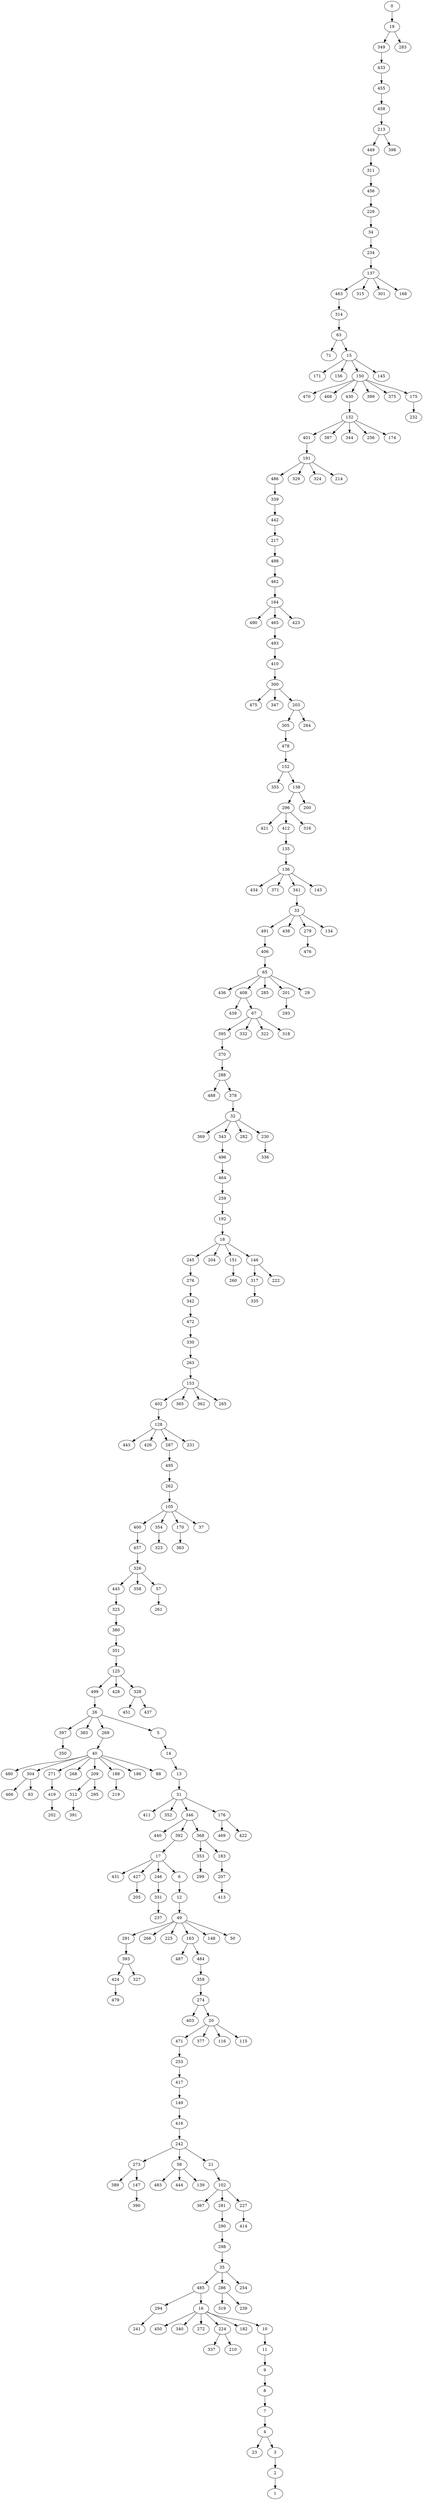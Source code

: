 digraph {
	0 [label=0]
	19 [label=19]
	349 [label=349]
	433 [label=433]
	455 [label=455]
	458 [label=458]
	213 [label=213]
	449 [label=449]
	311 [label=311]
	456 [label=456]
	226 [label=226]
	34 [label=34]
	234 [label=234]
	137 [label=137]
	463 [label=463]
	314 [label=314]
	63 [label=63]
	71 [label=71]
	15 [label=15]
	171 [label=171]
	156 [label=156]
	150 [label=150]
	470 [label=470]
	468 [label=468]
	430 [label=430]
	132 [label=132]
	401 [label=401]
	191 [label=191]
	486 [label=486]
	339 [label=339]
	442 [label=442]
	217 [label=217]
	498 [label=498]
	462 [label=462]
	164 [label=164]
	490 [label=490]
	465 [label=465]
	493 [label=493]
	410 [label=410]
	300 [label=300]
	475 [label=475]
	347 [label=347]
	203 [label=203]
	305 [label=305]
	478 [label=478]
	152 [label=152]
	355 [label=355]
	138 [label=138]
	296 [label=296]
	421 [label=421]
	412 [label=412]
	135 [label=135]
	136 [label=136]
	434 [label=434]
	371 [label=371]
	341 [label=341]
	33 [label=33]
	491 [label=491]
	406 [label=406]
	65 [label=65]
	436 [label=436]
	408 [label=408]
	439 [label=439]
	67 [label=67]
	395 [label=395]
	370 [label=370]
	288 [label=288]
	488 [label=488]
	378 [label=378]
	32 [label=32]
	369 [label=369]
	343 [label=343]
	496 [label=496]
	464 [label=464]
	259 [label=259]
	192 [label=192]
	18 [label=18]
	245 [label=245]
	276 [label=276]
	342 [label=342]
	472 [label=472]
	330 [label=330]
	263 [label=263]
	153 [label=153]
	402 [label=402]
	128 [label=128]
	443 [label=443]
	426 [label=426]
	287 [label=287]
	495 [label=495]
	262 [label=262]
	105 [label=105]
	400 [label=400]
	457 [label=457]
	326 [label=326]
	445 [label=445]
	325 [label=325]
	380 [label=380]
	351 [label=351]
	125 [label=125]
	499 [label=499]
	26 [label=26]
	397 [label=397]
	350 [label=350]
	383 [label=383]
	269 [label=269]
	40 [label=40]
	480 [label=480]
	304 [label=304]
	466 [label=466]
	83 [label=83]
	271 [label=271]
	419 [label=419]
	202 [label=202]
	268 [label=268]
	209 [label=209]
	312 [label=312]
	391 [label=391]
	295 [label=295]
	188 [label=188]
	219 [label=219]
	186 [label=186]
	88 [label=88]
	5 [label=5]
	14 [label=14]
	13 [label=13]
	31 [label=31]
	411 [label=411]
	352 [label=352]
	346 [label=346]
	440 [label=440]
	392 [label=392]
	17 [label=17]
	431 [label=431]
	427 [label=427]
	205 [label=205]
	246 [label=246]
	331 [label=331]
	237 [label=237]
	6 [label=6]
	12 [label=12]
	49 [label=49]
	291 [label=291]
	393 [label=393]
	424 [label=424]
	479 [label=479]
	327 [label=327]
	266 [label=266]
	225 [label=225]
	163 [label=163]
	487 [label=487]
	484 [label=484]
	359 [label=359]
	274 [label=274]
	403 [label=403]
	20 [label=20]
	471 [label=471]
	253 [label=253]
	417 [label=417]
	149 [label=149]
	416 [label=416]
	242 [label=242]
	273 [label=273]
	389 [label=389]
	147 [label=147]
	390 [label=390]
	58 [label=58]
	483 [label=483]
	444 [label=444]
	139 [label=139]
	21 [label=21]
	102 [label=102]
	367 [label=367]
	281 [label=281]
	290 [label=290]
	298 [label=298]
	35 [label=35]
	485 [label=485]
	294 [label=294]
	241 [label=241]
	16 [label=16]
	450 [label=450]
	340 [label=340]
	272 [label=272]
	224 [label=224]
	337 [label=337]
	210 [label=210]
	182 [label=182]
	10 [label=10]
	11 [label=11]
	9 [label=9]
	8 [label=8]
	7 [label=7]
	4 [label=4]
	23 [label=23]
	3 [label=3]
	2 [label=2]
	1 [label=1]
	286 [label=286]
	319 [label=319]
	239 [label=239]
	254 [label=254]
	227 [label=227]
	414 [label=414]
	377 [label=377]
	116 [label=116]
	115 [label=115]
	148 [label=148]
	50 [label=50]
	368 [label=368]
	353 [label=353]
	299 [label=299]
	183 [label=183]
	207 [label=207]
	413 [label=413]
	176 [label=176]
	469 [label=469]
	422 [label=422]
	428 [label=428]
	328 [label=328]
	451 [label=451]
	437 [label=437]
	358 [label=358]
	57 [label=57]
	261 [label=261]
	354 [label=354]
	323 [label=323]
	170 [label=170]
	363 [label=363]
	37 [label=37]
	231 [label=231]
	365 [label=365]
	362 [label=362]
	265 [label=265]
	204 [label=204]
	151 [label=151]
	260 [label=260]
	146 [label=146]
	317 [label=317]
	335 [label=335]
	222 [label=222]
	282 [label=282]
	230 [label=230]
	336 [label=336]
	332 [label=332]
	322 [label=322]
	318 [label=318]
	285 [label=285]
	201 [label=201]
	293 [label=293]
	29 [label=29]
	438 [label=438]
	279 [label=279]
	476 [label=476]
	134 [label=134]
	143 [label=143]
	316 [label=316]
	200 [label=200]
	264 [label=264]
	423 [label=423]
	329 [label=329]
	324 [label=324]
	214 [label=214]
	387 [label=387]
	344 [label=344]
	256 [label=256]
	174 [label=174]
	399 [label=399]
	375 [label=375]
	175 [label=175]
	232 [label=232]
	145 [label=145]
	315 [label=315]
	301 [label=301]
	168 [label=168]
	398 [label=398]
	283 [label=283]
	0 -> 19
	19 -> 349
	349 -> 433
	433 -> 455
	455 -> 458
	458 -> 213
	213 -> 449
	449 -> 311
	311 -> 456
	456 -> 226
	226 -> 34
	34 -> 234
	234 -> 137
	137 -> 463
	463 -> 314
	314 -> 63
	63 -> 71
	63 -> 15
	15 -> 171
	15 -> 156
	15 -> 150
	150 -> 470
	150 -> 468
	150 -> 430
	430 -> 132
	132 -> 401
	401 -> 191
	191 -> 486
	486 -> 339
	339 -> 442
	442 -> 217
	217 -> 498
	498 -> 462
	462 -> 164
	164 -> 490
	164 -> 465
	465 -> 493
	493 -> 410
	410 -> 300
	300 -> 475
	300 -> 347
	300 -> 203
	203 -> 305
	305 -> 478
	478 -> 152
	152 -> 355
	152 -> 138
	138 -> 296
	296 -> 421
	296 -> 412
	412 -> 135
	135 -> 136
	136 -> 434
	136 -> 371
	136 -> 341
	341 -> 33
	33 -> 491
	491 -> 406
	406 -> 65
	65 -> 436
	65 -> 408
	408 -> 439
	408 -> 67
	67 -> 395
	395 -> 370
	370 -> 288
	288 -> 488
	288 -> 378
	378 -> 32
	32 -> 369
	32 -> 343
	343 -> 496
	496 -> 464
	464 -> 259
	259 -> 192
	192 -> 18
	18 -> 245
	245 -> 276
	276 -> 342
	342 -> 472
	472 -> 330
	330 -> 263
	263 -> 153
	153 -> 402
	402 -> 128
	128 -> 443
	128 -> 426
	128 -> 287
	287 -> 495
	495 -> 262
	262 -> 105
	105 -> 400
	400 -> 457
	457 -> 326
	326 -> 445
	445 -> 325
	325 -> 380
	380 -> 351
	351 -> 125
	125 -> 499
	499 -> 26
	26 -> 397
	397 -> 350
	26 -> 383
	26 -> 269
	269 -> 40
	40 -> 480
	40 -> 304
	304 -> 466
	304 -> 83
	40 -> 271
	271 -> 419
	419 -> 202
	40 -> 268
	40 -> 209
	209 -> 312
	312 -> 391
	209 -> 295
	40 -> 188
	188 -> 219
	40 -> 186
	40 -> 88
	26 -> 5
	5 -> 14
	14 -> 13
	13 -> 31
	31 -> 411
	31 -> 352
	31 -> 346
	346 -> 440
	346 -> 392
	392 -> 17
	17 -> 431
	17 -> 427
	427 -> 205
	17 -> 246
	246 -> 331
	331 -> 237
	17 -> 6
	6 -> 12
	12 -> 49
	49 -> 291
	291 -> 393
	393 -> 424
	424 -> 479
	393 -> 327
	49 -> 266
	49 -> 225
	49 -> 163
	163 -> 487
	163 -> 484
	484 -> 359
	359 -> 274
	274 -> 403
	274 -> 20
	20 -> 471
	471 -> 253
	253 -> 417
	417 -> 149
	149 -> 416
	416 -> 242
	242 -> 273
	273 -> 389
	273 -> 147
	147 -> 390
	242 -> 58
	58 -> 483
	58 -> 444
	58 -> 139
	242 -> 21
	21 -> 102
	102 -> 367
	102 -> 281
	281 -> 290
	290 -> 298
	298 -> 35
	35 -> 485
	485 -> 294
	294 -> 241
	485 -> 16
	16 -> 450
	16 -> 340
	16 -> 272
	16 -> 224
	224 -> 337
	224 -> 210
	16 -> 182
	16 -> 10
	10 -> 11
	11 -> 9
	9 -> 8
	8 -> 7
	7 -> 4
	4 -> 23
	4 -> 3
	3 -> 2
	2 -> 1
	35 -> 286
	286 -> 319
	286 -> 239
	35 -> 254
	102 -> 227
	227 -> 414
	20 -> 377
	20 -> 116
	20 -> 115
	49 -> 148
	49 -> 50
	346 -> 368
	368 -> 353
	353 -> 299
	368 -> 183
	183 -> 207
	207 -> 413
	31 -> 176
	176 -> 469
	176 -> 422
	125 -> 428
	125 -> 328
	328 -> 451
	328 -> 437
	326 -> 358
	326 -> 57
	57 -> 261
	105 -> 354
	354 -> 323
	105 -> 170
	170 -> 363
	105 -> 37
	128 -> 231
	153 -> 365
	153 -> 362
	153 -> 265
	18 -> 204
	18 -> 151
	151 -> 260
	18 -> 146
	146 -> 317
	317 -> 335
	146 -> 222
	32 -> 282
	32 -> 230
	230 -> 336
	67 -> 332
	67 -> 322
	67 -> 318
	65 -> 285
	65 -> 201
	201 -> 293
	65 -> 29
	33 -> 438
	33 -> 279
	279 -> 476
	33 -> 134
	136 -> 143
	296 -> 316
	138 -> 200
	203 -> 264
	164 -> 423
	191 -> 329
	191 -> 324
	191 -> 214
	132 -> 387
	132 -> 344
	132 -> 256
	132 -> 174
	150 -> 399
	150 -> 375
	150 -> 175
	175 -> 232
	15 -> 145
	137 -> 315
	137 -> 301
	137 -> 168
	213 -> 398
	19 -> 283
}
